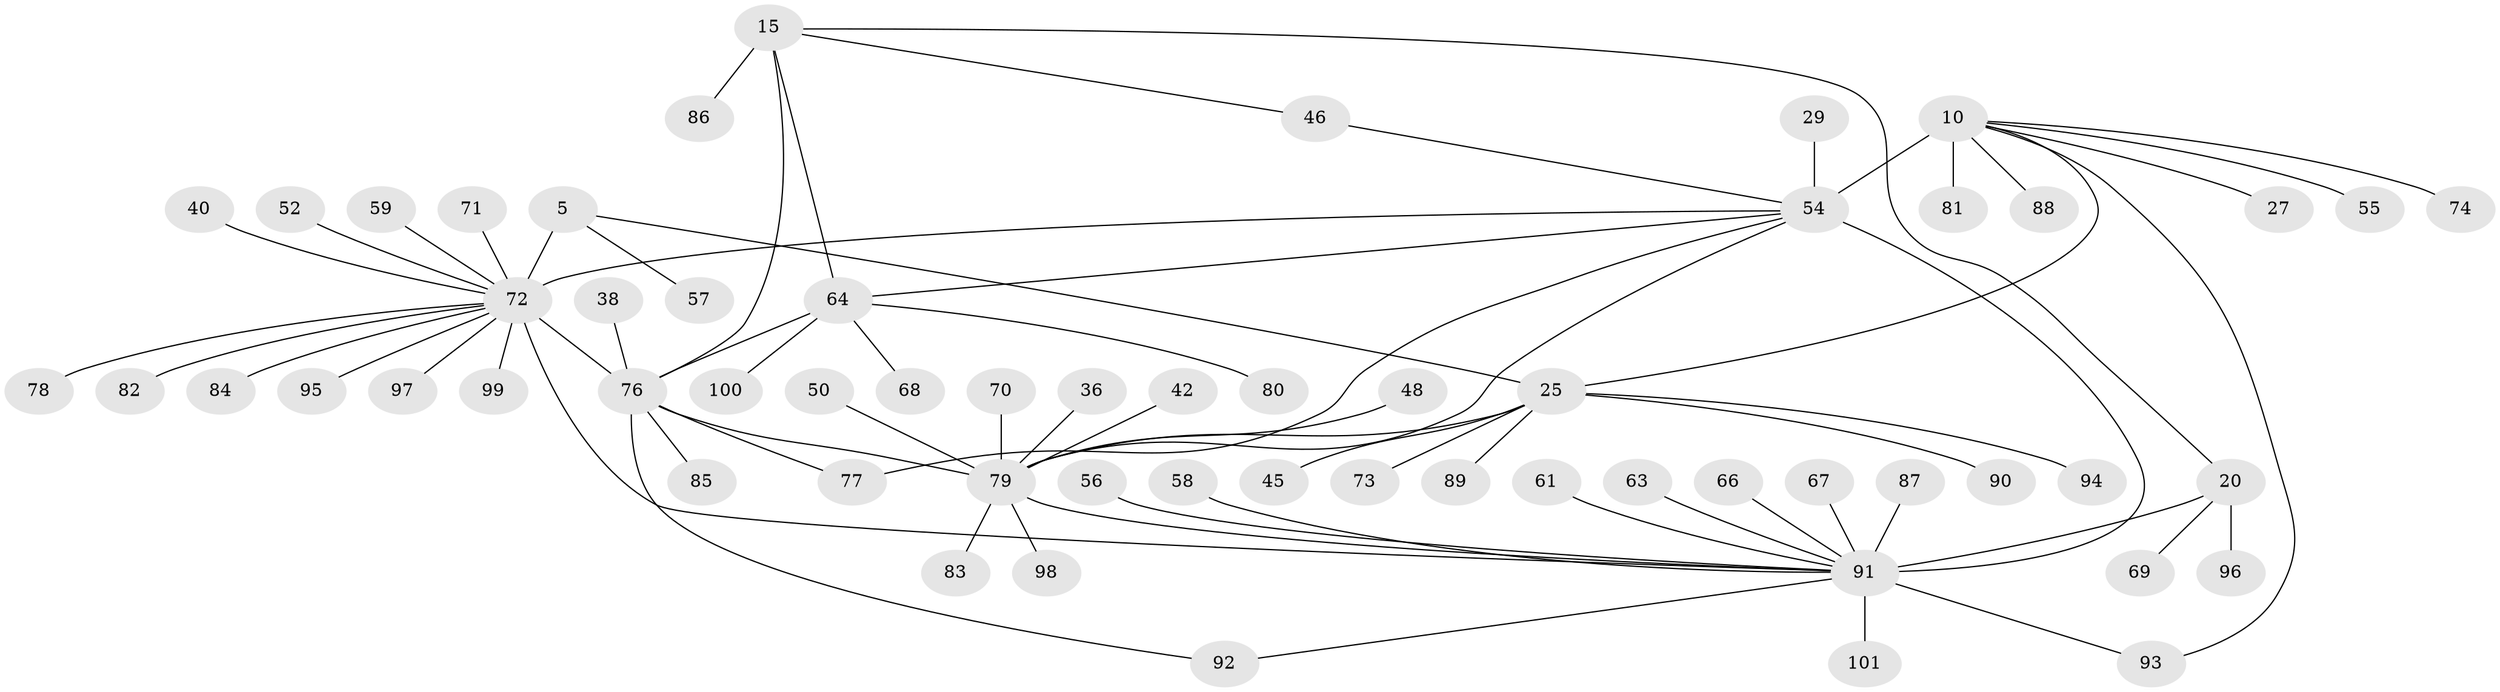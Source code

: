 // original degree distribution, {9: 0.0297029702970297, 5: 0.04950495049504951, 11: 0.0297029702970297, 10: 0.0297029702970297, 7: 0.019801980198019802, 6: 0.039603960396039604, 8: 0.04950495049504951, 1: 0.5346534653465347, 2: 0.1782178217821782, 3: 0.0297029702970297, 4: 0.009900990099009901}
// Generated by graph-tools (version 1.1) at 2025/58/03/04/25 21:58:45]
// undirected, 60 vertices, 71 edges
graph export_dot {
graph [start="1"]
  node [color=gray90,style=filled];
  5 [super="+2"];
  10 [super="+8"];
  15 [super="+14"];
  20 [super="+19"];
  25 [super="+24"];
  27;
  29;
  36;
  38;
  40;
  42;
  45 [super="+44"];
  46;
  48 [super="+28"];
  50;
  52;
  54 [super="+34+9"];
  55;
  56;
  57;
  58;
  59;
  61;
  63 [super="+49"];
  64 [super="+47+13+62"];
  66;
  67;
  68;
  69;
  70;
  71;
  72 [super="+4+26+30+35"];
  73;
  74;
  76 [super="+60+12"];
  77 [super="+33"];
  78;
  79 [super="+65+41+22+23"];
  80;
  81;
  82;
  83;
  84;
  85;
  86;
  87;
  88 [super="+75"];
  89;
  90;
  91 [super="+18+32+37+51"];
  92;
  93;
  94 [super="+43"];
  95;
  96;
  97;
  98;
  99;
  100;
  101;
  5 -- 57;
  5 -- 25;
  5 -- 72 [weight=6];
  10 -- 25;
  10 -- 74;
  10 -- 81;
  10 -- 93;
  10 -- 54 [weight=7];
  10 -- 55;
  10 -- 88;
  10 -- 27;
  15 -- 46;
  15 -- 20;
  15 -- 86;
  15 -- 76 [weight=4];
  15 -- 64 [weight=2];
  20 -- 96;
  20 -- 69;
  20 -- 91 [weight=6];
  25 -- 73;
  25 -- 90;
  25 -- 89;
  25 -- 79 [weight=7];
  25 -- 94;
  25 -- 45;
  29 -- 54;
  36 -- 79;
  38 -- 76;
  40 -- 72;
  42 -- 79;
  46 -- 54;
  48 -- 79;
  50 -- 79;
  52 -- 72;
  54 -- 91 [weight=2];
  54 -- 77;
  54 -- 79;
  54 -- 72;
  54 -- 64 [weight=2];
  56 -- 91;
  58 -- 91;
  59 -- 72;
  61 -- 91;
  63 -- 91;
  64 -- 100;
  64 -- 68;
  64 -- 76 [weight=2];
  64 -- 80;
  66 -- 91;
  67 -- 91;
  70 -- 79;
  71 -- 72;
  72 -- 76 [weight=3];
  72 -- 78;
  72 -- 82;
  72 -- 84;
  72 -- 95;
  72 -- 97;
  72 -- 99;
  72 -- 91;
  76 -- 77;
  76 -- 79;
  76 -- 85;
  76 -- 92;
  79 -- 98;
  79 -- 83;
  79 -- 91 [weight=2];
  87 -- 91;
  91 -- 92;
  91 -- 93;
  91 -- 101;
}
